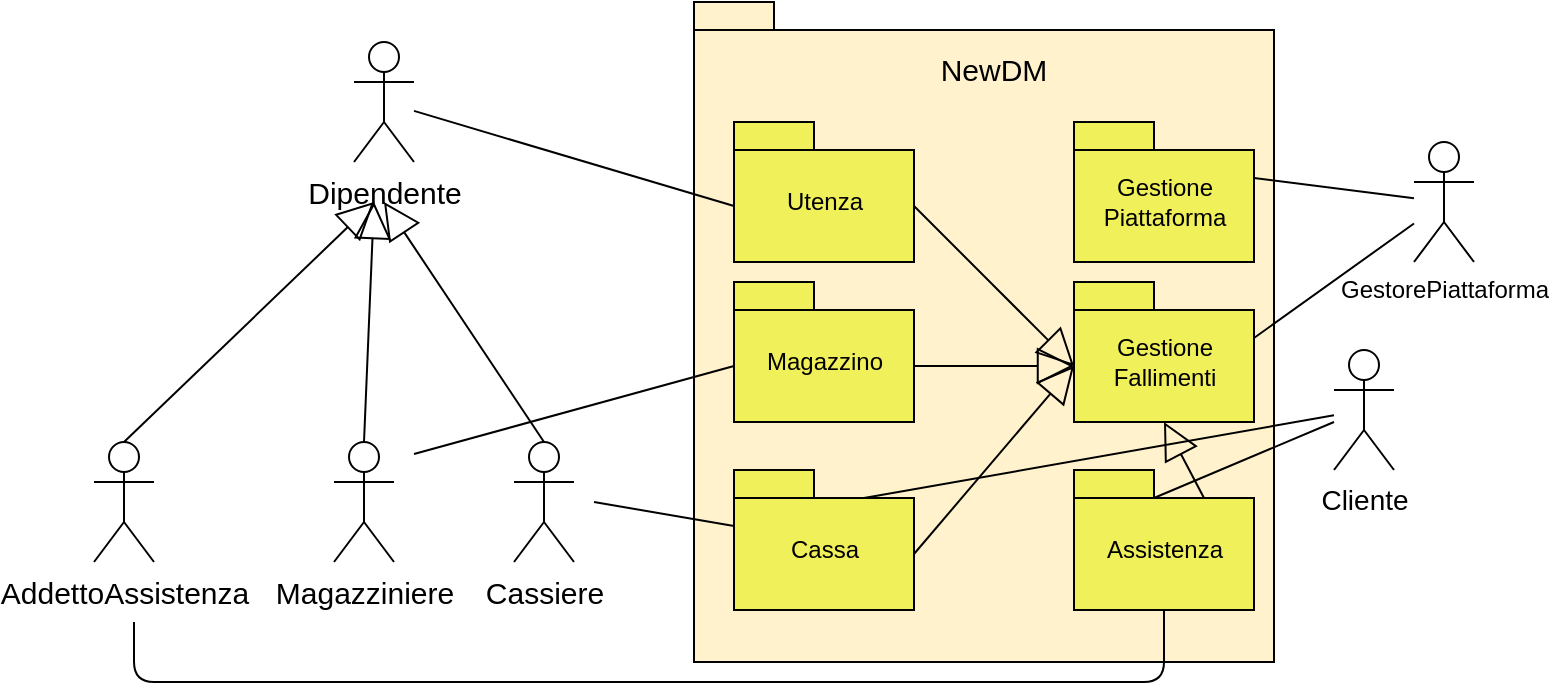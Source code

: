 <mxfile version="13.10.9" type="device"><diagram id="6JO4-7g3VjEd6-_7Sx0c" name="Page-1"><mxGraphModel dx="1038" dy="624" grid="1" gridSize="10" guides="1" tooltips="1" connect="1" arrows="1" fold="1" page="1" pageScale="1" pageWidth="1169" pageHeight="827" math="0" shadow="0"><root><mxCell id="0"/><mxCell id="1" parent="0"/><mxCell id="MlpMXgR5_YCPqtrtxQ0K-1" value="" style="shape=folder;fontStyle=1;spacingTop=10;tabWidth=40;tabHeight=14;tabPosition=left;html=1;fillColor=#fff2cc;" parent="1" vertex="1"><mxGeometry x="410" y="110" width="290" height="330" as="geometry"/></mxCell><mxCell id="MlpMXgR5_YCPqtrtxQ0K-3" value="NewDM" style="text;align=center;fontStyle=0;verticalAlign=middle;spacingLeft=3;spacingRight=3;strokeColor=none;rotatable=0;points=[[0,0.5],[1,0.5]];portConstraint=eastwest;fontSize=15;" parent="1" vertex="1"><mxGeometry x="520" y="130" width="80" height="26" as="geometry"/></mxCell><mxCell id="MlpMXgR5_YCPqtrtxQ0K-4" value="&lt;font color=&quot;#000000&quot; style=&quot;font-weight: normal&quot;&gt;Utenza&lt;/font&gt;" style="shape=folder;fontStyle=1;spacingTop=10;tabWidth=40;tabHeight=14;tabPosition=left;html=1;fontColor=#ffffff;fillColor=#F0F05B;" parent="1" vertex="1"><mxGeometry x="430" y="170" width="90" height="70" as="geometry"/></mxCell><mxCell id="MlpMXgR5_YCPqtrtxQ0K-5" value="&lt;font color=&quot;#000000&quot; style=&quot;font-weight: normal&quot;&gt;Magazzino&lt;/font&gt;" style="shape=folder;fontStyle=1;spacingTop=10;tabWidth=40;tabHeight=14;tabPosition=left;html=1;fontColor=#ffffff;fillColor=#F0F05B;" parent="1" vertex="1"><mxGeometry x="430" y="250" width="90" height="70" as="geometry"/></mxCell><mxCell id="MlpMXgR5_YCPqtrtxQ0K-6" value="&lt;font color=&quot;#000000&quot; style=&quot;font-weight: normal&quot;&gt;Cassa&lt;/font&gt;" style="shape=folder;fontStyle=1;spacingTop=10;tabWidth=40;tabHeight=14;tabPosition=left;html=1;fontColor=#ffffff;fillColor=#F0F05B;" parent="1" vertex="1"><mxGeometry x="430" y="344" width="90" height="70" as="geometry"/></mxCell><mxCell id="MlpMXgR5_YCPqtrtxQ0K-7" value="&lt;font color=&quot;#000000&quot; style=&quot;font-weight: normal&quot;&gt;Assistenza&lt;/font&gt;" style="shape=folder;fontStyle=1;spacingTop=10;tabWidth=40;tabHeight=14;tabPosition=left;html=1;fontColor=#ffffff;fillColor=#F0F05B;" parent="1" vertex="1"><mxGeometry x="600" y="344" width="90" height="70" as="geometry"/></mxCell><mxCell id="MlpMXgR5_YCPqtrtxQ0K-8" value="Dipendente" style="shape=umlActor;verticalLabelPosition=bottom;verticalAlign=top;html=1;strokeColor=#000000;fontSize=15;fillColor=#FFFFFF;" parent="1" vertex="1"><mxGeometry x="240" y="130" width="30" height="60" as="geometry"/></mxCell><mxCell id="MlpMXgR5_YCPqtrtxQ0K-9" value="Cassiere" style="shape=umlActor;verticalLabelPosition=bottom;verticalAlign=top;html=1;strokeColor=#000000;fontSize=15;fillColor=#FFFFFF;" parent="1" vertex="1"><mxGeometry x="320" y="330" width="30" height="60" as="geometry"/></mxCell><mxCell id="MlpMXgR5_YCPqtrtxQ0K-10" value="Magazziniere" style="shape=umlActor;verticalLabelPosition=bottom;verticalAlign=top;html=1;strokeColor=#000000;fontSize=15;fillColor=#FFFFFF;" parent="1" vertex="1"><mxGeometry x="230" y="330" width="30" height="60" as="geometry"/></mxCell><mxCell id="MlpMXgR5_YCPqtrtxQ0K-11" value="AddettoAssistenza" style="shape=umlActor;verticalLabelPosition=bottom;verticalAlign=top;html=1;strokeColor=#000000;fontSize=15;fillColor=#FFFFFF;" parent="1" vertex="1"><mxGeometry x="110" y="330" width="30" height="60" as="geometry"/></mxCell><mxCell id="MlpMXgR5_YCPqtrtxQ0K-18" value="" style="endArrow=block;endSize=16;endFill=0;html=1;fontSize=15;exitX=0.5;exitY=0;exitDx=0;exitDy=0;exitPerimeter=0;" parent="1" source="MlpMXgR5_YCPqtrtxQ0K-11" edge="1"><mxGeometry width="160" relative="1" as="geometry"><mxPoint x="450" y="320" as="sourcePoint"/><mxPoint x="250" y="210" as="targetPoint"/></mxGeometry></mxCell><mxCell id="MlpMXgR5_YCPqtrtxQ0K-19" value="" style="endArrow=block;endSize=16;endFill=0;html=1;fontSize=15;exitX=0.5;exitY=0;exitDx=0;exitDy=0;exitPerimeter=0;" parent="1" source="MlpMXgR5_YCPqtrtxQ0K-10" edge="1"><mxGeometry width="160" relative="1" as="geometry"><mxPoint x="135" y="340" as="sourcePoint"/><mxPoint x="250" y="210" as="targetPoint"/></mxGeometry></mxCell><mxCell id="MlpMXgR5_YCPqtrtxQ0K-20" value="" style="endArrow=block;endSize=16;endFill=0;html=1;fontSize=15;exitX=0.5;exitY=0;exitDx=0;exitDy=0;exitPerimeter=0;" parent="1" source="MlpMXgR5_YCPqtrtxQ0K-9" edge="1"><mxGeometry width="160" relative="1" as="geometry"><mxPoint x="255" y="340" as="sourcePoint"/><mxPoint x="255" y="210" as="targetPoint"/></mxGeometry></mxCell><mxCell id="MlpMXgR5_YCPqtrtxQ0K-22" value="" style="endArrow=none;html=1;fontSize=15;entryX=0;entryY=0;entryDx=0;entryDy=28;entryPerimeter=0;" parent="1" target="MlpMXgR5_YCPqtrtxQ0K-6" edge="1"><mxGeometry width="50" height="50" relative="1" as="geometry"><mxPoint x="360" y="360" as="sourcePoint"/><mxPoint x="550" y="300" as="targetPoint"/></mxGeometry></mxCell><mxCell id="MlpMXgR5_YCPqtrtxQ0K-23" value="" style="endArrow=none;html=1;fontSize=15;entryX=0;entryY=0;entryDx=0;entryDy=42;entryPerimeter=0;" parent="1" target="MlpMXgR5_YCPqtrtxQ0K-5" edge="1"><mxGeometry width="50" height="50" relative="1" as="geometry"><mxPoint x="270" y="336" as="sourcePoint"/><mxPoint x="440" y="382" as="targetPoint"/></mxGeometry></mxCell><mxCell id="MlpMXgR5_YCPqtrtxQ0K-24" value="" style="endArrow=none;html=1;fontSize=15;entryX=0.5;entryY=1;entryDx=0;entryDy=0;entryPerimeter=0;" parent="1" target="MlpMXgR5_YCPqtrtxQ0K-7" edge="1"><mxGeometry width="50" height="50" relative="1" as="geometry"><mxPoint x="130" y="420" as="sourcePoint"/><mxPoint x="600" y="480" as="targetPoint"/><Array as="points"><mxPoint x="130" y="450"/><mxPoint x="370" y="450"/><mxPoint x="645" y="450"/></Array></mxGeometry></mxCell><mxCell id="3v07ouBmyCzuSjfzDnHN-1" value="Cliente" style="shape=umlActor;verticalLabelPosition=bottom;verticalAlign=top;html=1;outlineConnect=0;fontSize=14;" parent="1" vertex="1"><mxGeometry x="730" y="284" width="30" height="60" as="geometry"/></mxCell><mxCell id="3v07ouBmyCzuSjfzDnHN-2" value="" style="endArrow=none;html=1;fontSize=15;exitX=0;exitY=0;exitDx=65;exitDy=14;exitPerimeter=0;" parent="1" source="MlpMXgR5_YCPqtrtxQ0K-6" target="3v07ouBmyCzuSjfzDnHN-1" edge="1"><mxGeometry width="50" height="50" relative="1" as="geometry"><mxPoint x="280" y="346" as="sourcePoint"/><mxPoint x="440" y="302" as="targetPoint"/></mxGeometry></mxCell><mxCell id="3v07ouBmyCzuSjfzDnHN-3" value="" style="endArrow=none;html=1;fontSize=15;exitX=0;exitY=0;exitDx=40;exitDy=14;exitPerimeter=0;" parent="1" source="MlpMXgR5_YCPqtrtxQ0K-7" edge="1"><mxGeometry width="50" height="50" relative="1" as="geometry"><mxPoint x="505" y="368" as="sourcePoint"/><mxPoint x="730" y="320" as="targetPoint"/></mxGeometry></mxCell><mxCell id="ByN77EjOlkygYXl3MzJH-1" value="" style="endArrow=none;html=1;entryX=0;entryY=0;entryDx=0;entryDy=42;entryPerimeter=0;" parent="1" source="MlpMXgR5_YCPqtrtxQ0K-8" target="MlpMXgR5_YCPqtrtxQ0K-4" edge="1"><mxGeometry width="50" height="50" relative="1" as="geometry"><mxPoint x="500" y="350" as="sourcePoint"/><mxPoint x="550" y="300" as="targetPoint"/></mxGeometry></mxCell><mxCell id="OxEJxHrs-xEZCuNszMiO-1" value="GestorePiattaforma" style="shape=umlActor;verticalLabelPosition=bottom;verticalAlign=top;html=1;outlineConnect=0;" vertex="1" parent="1"><mxGeometry x="770" y="180" width="30" height="60" as="geometry"/></mxCell><mxCell id="OxEJxHrs-xEZCuNszMiO-2" value="&lt;font color=&quot;#000000&quot; style=&quot;font-weight: normal&quot;&gt;Gestione&lt;br&gt;Fallimenti&lt;br&gt;&lt;/font&gt;" style="shape=folder;fontStyle=1;spacingTop=10;tabWidth=40;tabHeight=14;tabPosition=left;html=1;fontColor=#ffffff;fillColor=#F0F05B;" vertex="1" parent="1"><mxGeometry x="600" y="250" width="90" height="70" as="geometry"/></mxCell><mxCell id="OxEJxHrs-xEZCuNszMiO-3" value="&lt;font color=&quot;#000000&quot; style=&quot;font-weight: normal&quot;&gt;Gestione&lt;br&gt;Piattaforma&lt;br&gt;&lt;/font&gt;" style="shape=folder;fontStyle=1;spacingTop=10;tabWidth=40;tabHeight=14;tabPosition=left;html=1;fontColor=#ffffff;fillColor=#F0F05B;" vertex="1" parent="1"><mxGeometry x="600" y="170" width="90" height="70" as="geometry"/></mxCell><mxCell id="OxEJxHrs-xEZCuNszMiO-4" value="" style="endArrow=block;endSize=16;endFill=0;html=1;exitX=0;exitY=0;exitDx=90;exitDy=42;exitPerimeter=0;entryX=0;entryY=0;entryDx=0;entryDy=42;entryPerimeter=0;" edge="1" parent="1" source="MlpMXgR5_YCPqtrtxQ0K-4" target="OxEJxHrs-xEZCuNszMiO-2"><mxGeometry x="1" y="-242" width="160" relative="1" as="geometry"><mxPoint x="450" y="300" as="sourcePoint"/><mxPoint x="610" y="300" as="targetPoint"/><mxPoint x="190" y="-92" as="offset"/></mxGeometry></mxCell><mxCell id="OxEJxHrs-xEZCuNszMiO-6" value="" style="endArrow=block;endSize=16;endFill=0;html=1;exitX=0;exitY=0;exitDx=90;exitDy=42;exitPerimeter=0;entryX=0;entryY=0;entryDx=0;entryDy=42;entryPerimeter=0;" edge="1" parent="1" source="MlpMXgR5_YCPqtrtxQ0K-6" target="OxEJxHrs-xEZCuNszMiO-2"><mxGeometry x="1" y="-242" width="160" relative="1" as="geometry"><mxPoint x="735" y="450" as="sourcePoint"/><mxPoint x="775" y="530" as="targetPoint"/><mxPoint x="190" y="-92" as="offset"/></mxGeometry></mxCell><mxCell id="OxEJxHrs-xEZCuNszMiO-7" value="" style="endArrow=block;endSize=16;endFill=0;html=1;exitX=0;exitY=0;exitDx=90;exitDy=42;exitPerimeter=0;" edge="1" parent="1" source="MlpMXgR5_YCPqtrtxQ0K-5"><mxGeometry x="1" y="-242" width="160" relative="1" as="geometry"><mxPoint x="530" y="222" as="sourcePoint"/><mxPoint x="600" y="292" as="targetPoint"/><mxPoint x="190" y="-92" as="offset"/></mxGeometry></mxCell><mxCell id="OxEJxHrs-xEZCuNszMiO-8" value="" style="endArrow=block;endSize=16;endFill=0;html=1;exitX=0;exitY=0;exitDx=65;exitDy=14;exitPerimeter=0;entryX=0.5;entryY=1;entryDx=0;entryDy=0;entryPerimeter=0;" edge="1" parent="1" source="MlpMXgR5_YCPqtrtxQ0K-7" target="OxEJxHrs-xEZCuNszMiO-2"><mxGeometry x="1" y="-242" width="160" relative="1" as="geometry"><mxPoint x="530" y="396" as="sourcePoint"/><mxPoint x="610" y="302" as="targetPoint"/><mxPoint x="190" y="-92" as="offset"/></mxGeometry></mxCell><mxCell id="OxEJxHrs-xEZCuNszMiO-9" value="" style="endArrow=none;html=1;exitX=0;exitY=0;exitDx=90;exitDy=28;exitPerimeter=0;" edge="1" parent="1" source="OxEJxHrs-xEZCuNszMiO-3" target="OxEJxHrs-xEZCuNszMiO-1"><mxGeometry width="50" height="50" relative="1" as="geometry"><mxPoint x="500" y="320" as="sourcePoint"/><mxPoint x="550" y="270" as="targetPoint"/></mxGeometry></mxCell><mxCell id="OxEJxHrs-xEZCuNszMiO-11" value="" style="endArrow=none;html=1;exitX=0;exitY=0;exitDx=90;exitDy=28;exitPerimeter=0;" edge="1" parent="1" source="OxEJxHrs-xEZCuNszMiO-2" target="OxEJxHrs-xEZCuNszMiO-1"><mxGeometry width="50" height="50" relative="1" as="geometry"><mxPoint x="500" y="320" as="sourcePoint"/><mxPoint x="550" y="270" as="targetPoint"/></mxGeometry></mxCell></root></mxGraphModel></diagram></mxfile>
